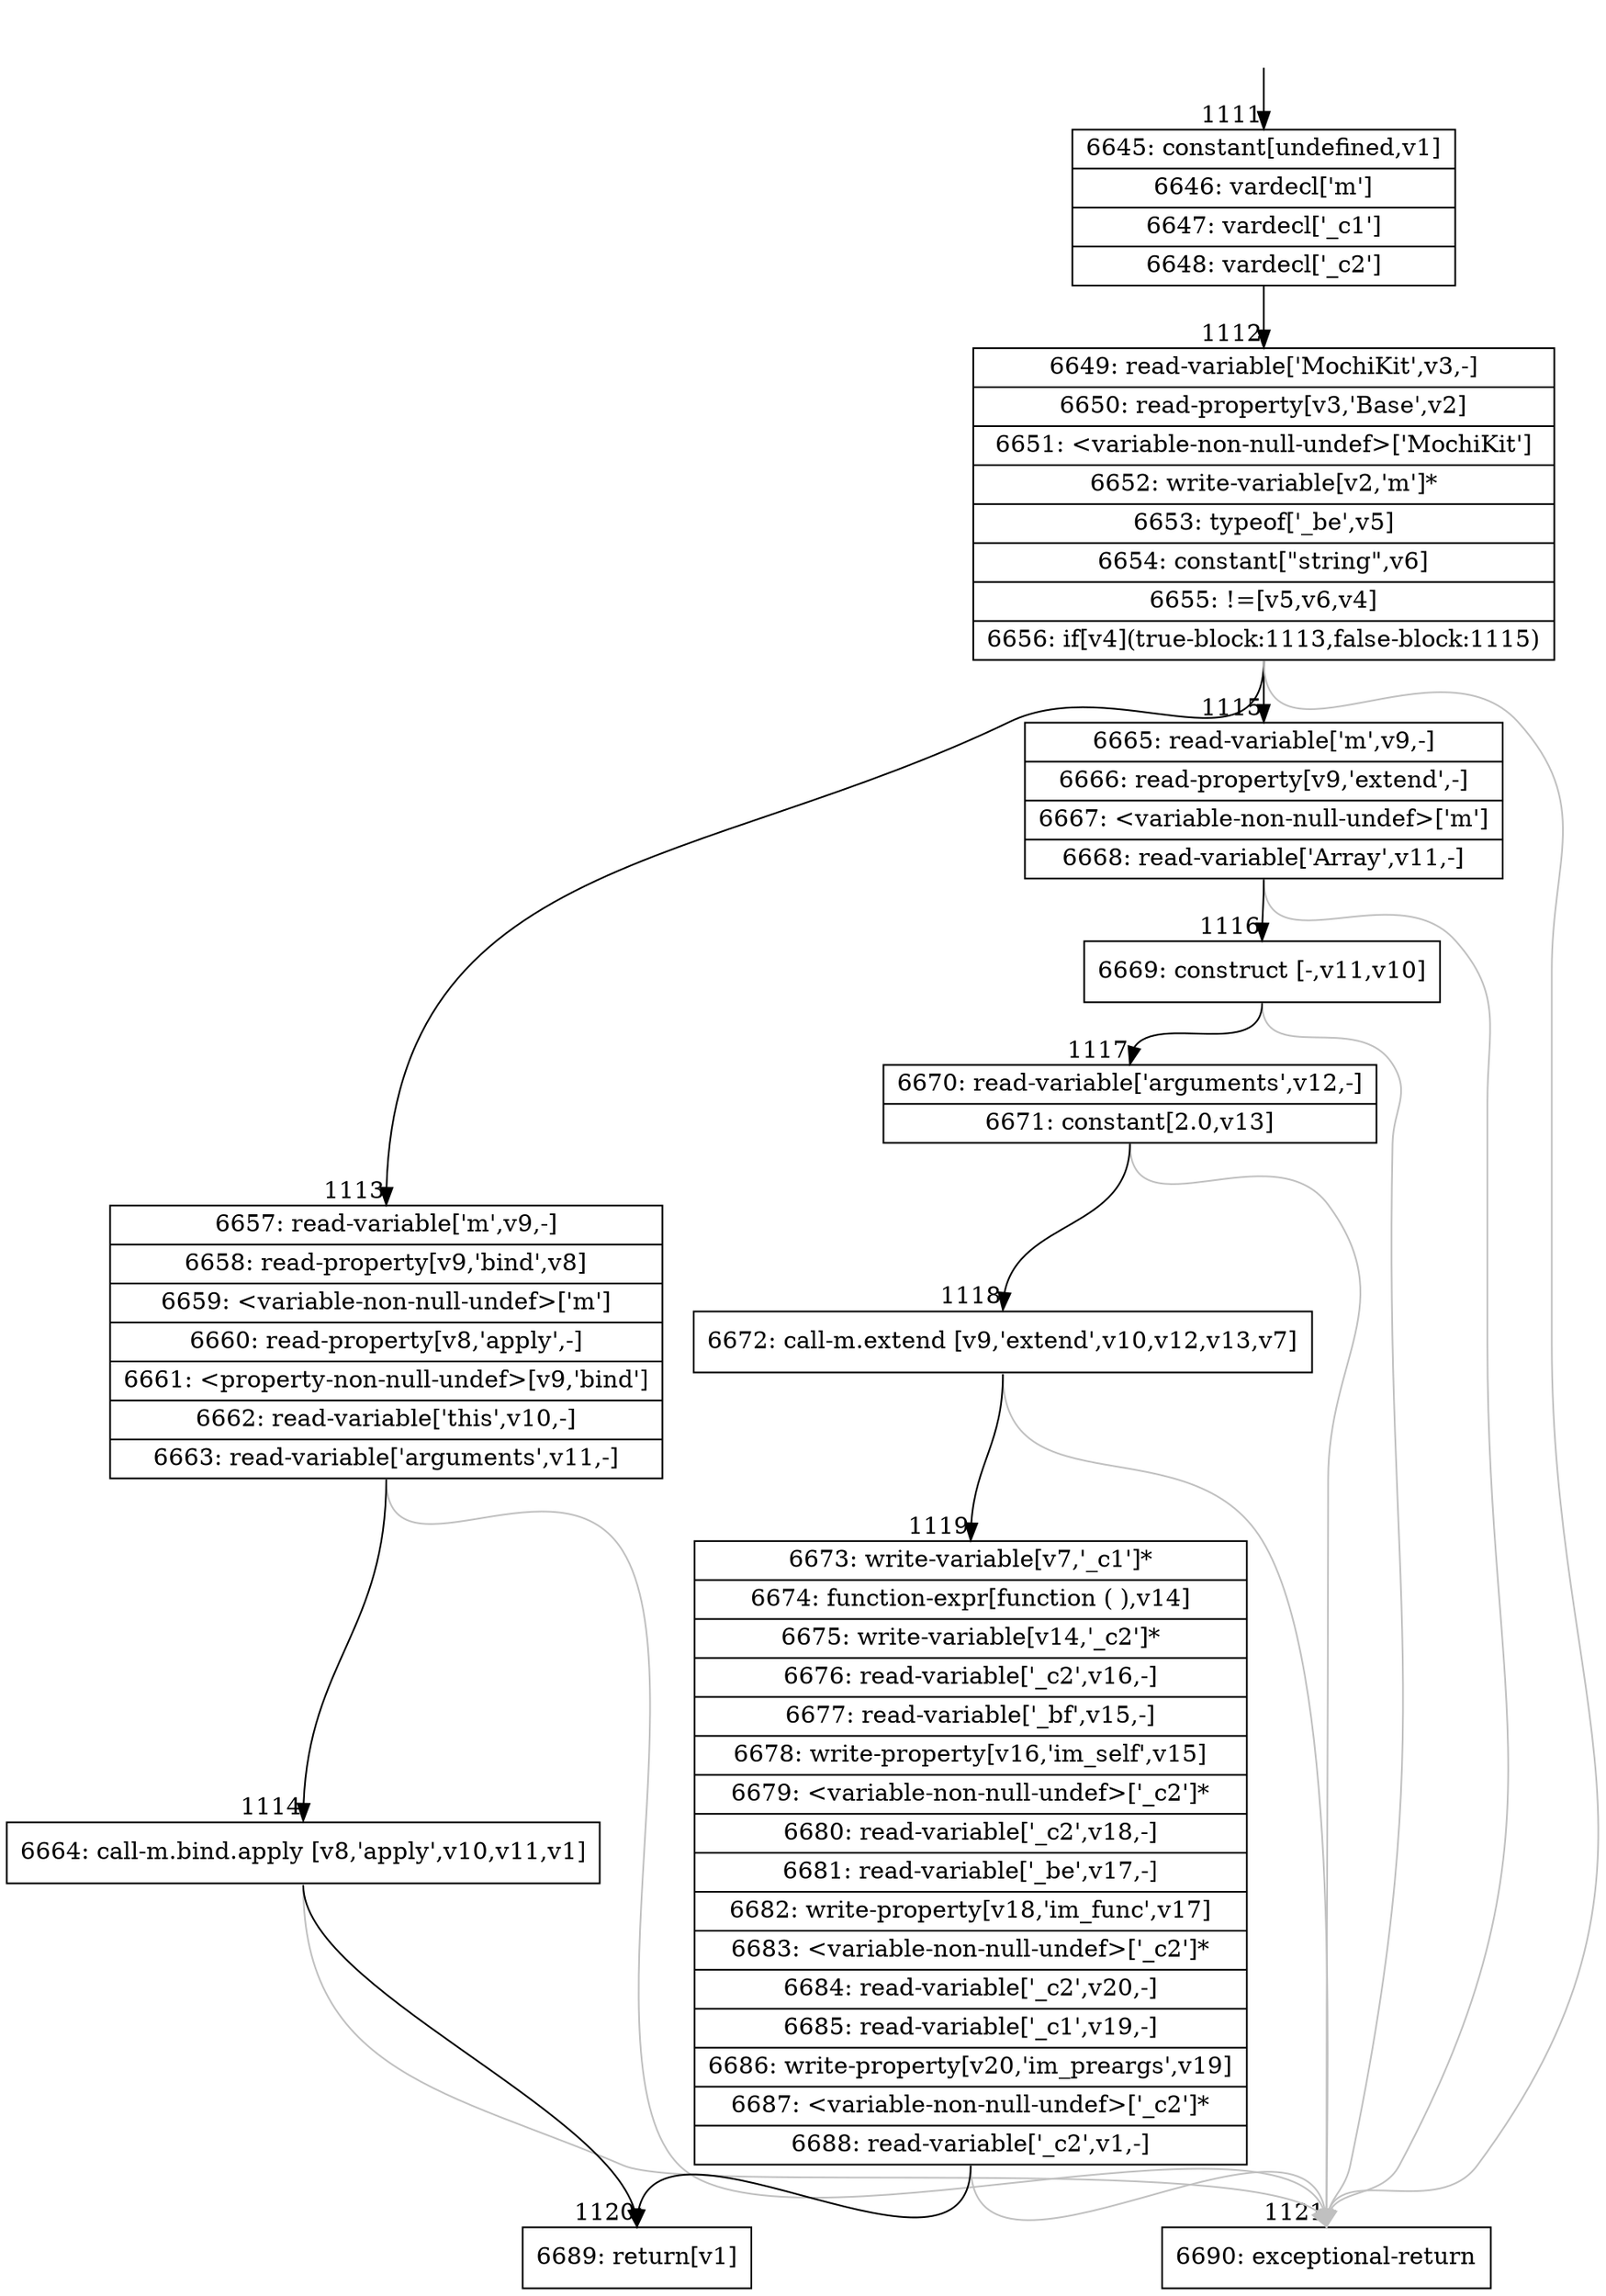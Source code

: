 digraph {
rankdir="TD"
BB_entry78[shape=none,label=""];
BB_entry78 -> BB1111 [tailport=s, headport=n, headlabel="    1111"]
BB1111 [shape=record label="{6645: constant[undefined,v1]|6646: vardecl['m']|6647: vardecl['_c1']|6648: vardecl['_c2']}" ] 
BB1111 -> BB1112 [tailport=s, headport=n, headlabel="      1112"]
BB1112 [shape=record label="{6649: read-variable['MochiKit',v3,-]|6650: read-property[v3,'Base',v2]|6651: \<variable-non-null-undef\>['MochiKit']|6652: write-variable[v2,'m']*|6653: typeof['_be',v5]|6654: constant[\"string\",v6]|6655: !=[v5,v6,v4]|6656: if[v4](true-block:1113,false-block:1115)}" ] 
BB1112 -> BB1113 [tailport=s, headport=n, headlabel="      1113"]
BB1112 -> BB1115 [tailport=s, headport=n, headlabel="      1115"]
BB1112 -> BB1121 [tailport=s, headport=n, color=gray, headlabel="      1121"]
BB1113 [shape=record label="{6657: read-variable['m',v9,-]|6658: read-property[v9,'bind',v8]|6659: \<variable-non-null-undef\>['m']|6660: read-property[v8,'apply',-]|6661: \<property-non-null-undef\>[v9,'bind']|6662: read-variable['this',v10,-]|6663: read-variable['arguments',v11,-]}" ] 
BB1113 -> BB1114 [tailport=s, headport=n, headlabel="      1114"]
BB1113 -> BB1121 [tailport=s, headport=n, color=gray]
BB1114 [shape=record label="{6664: call-m.bind.apply [v8,'apply',v10,v11,v1]}" ] 
BB1114 -> BB1120 [tailport=s, headport=n, headlabel="      1120"]
BB1114 -> BB1121 [tailport=s, headport=n, color=gray]
BB1115 [shape=record label="{6665: read-variable['m',v9,-]|6666: read-property[v9,'extend',-]|6667: \<variable-non-null-undef\>['m']|6668: read-variable['Array',v11,-]}" ] 
BB1115 -> BB1116 [tailport=s, headport=n, headlabel="      1116"]
BB1115 -> BB1121 [tailport=s, headport=n, color=gray]
BB1116 [shape=record label="{6669: construct [-,v11,v10]}" ] 
BB1116 -> BB1117 [tailport=s, headport=n, headlabel="      1117"]
BB1116 -> BB1121 [tailport=s, headport=n, color=gray]
BB1117 [shape=record label="{6670: read-variable['arguments',v12,-]|6671: constant[2.0,v13]}" ] 
BB1117 -> BB1118 [tailport=s, headport=n, headlabel="      1118"]
BB1117 -> BB1121 [tailport=s, headport=n, color=gray]
BB1118 [shape=record label="{6672: call-m.extend [v9,'extend',v10,v12,v13,v7]}" ] 
BB1118 -> BB1119 [tailport=s, headport=n, headlabel="      1119"]
BB1118 -> BB1121 [tailport=s, headport=n, color=gray]
BB1119 [shape=record label="{6673: write-variable[v7,'_c1']*|6674: function-expr[function ( ),v14]|6675: write-variable[v14,'_c2']*|6676: read-variable['_c2',v16,-]|6677: read-variable['_bf',v15,-]|6678: write-property[v16,'im_self',v15]|6679: \<variable-non-null-undef\>['_c2']*|6680: read-variable['_c2',v18,-]|6681: read-variable['_be',v17,-]|6682: write-property[v18,'im_func',v17]|6683: \<variable-non-null-undef\>['_c2']*|6684: read-variable['_c2',v20,-]|6685: read-variable['_c1',v19,-]|6686: write-property[v20,'im_preargs',v19]|6687: \<variable-non-null-undef\>['_c2']*|6688: read-variable['_c2',v1,-]}" ] 
BB1119 -> BB1120 [tailport=s, headport=n]
BB1119 -> BB1121 [tailport=s, headport=n, color=gray]
BB1120 [shape=record label="{6689: return[v1]}" ] 
BB1121 [shape=record label="{6690: exceptional-return}" ] 
//#$~ 540
}
